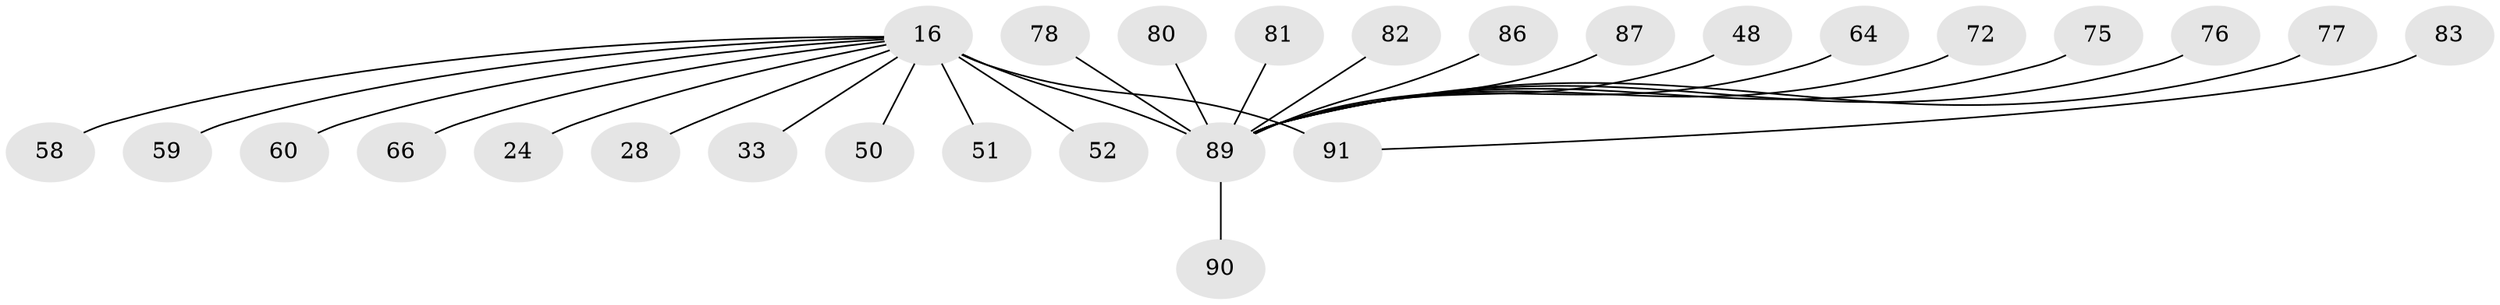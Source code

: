 // original degree distribution, {4: 0.054945054945054944, 28: 0.01098901098901099, 1: 0.5164835164835165, 7: 0.01098901098901099, 11: 0.01098901098901099, 8: 0.03296703296703297, 2: 0.2087912087912088, 6: 0.01098901098901099, 5: 0.02197802197802198, 3: 0.10989010989010989, 9: 0.01098901098901099}
// Generated by graph-tools (version 1.1) at 2025/51/03/04/25 21:51:16]
// undirected, 27 vertices, 26 edges
graph export_dot {
graph [start="1"]
  node [color=gray90,style=filled];
  16 [super="+2+3+15"];
  24;
  28;
  33;
  48;
  50 [super="+10"];
  51;
  52;
  58 [super="+57"];
  59;
  60 [super="+23"];
  64;
  66;
  72;
  75;
  76;
  77 [super="+44"];
  78;
  80 [super="+12"];
  81 [super="+17+19+62+68"];
  82;
  83;
  86 [super="+37+41+45+79"];
  87;
  89 [super="+61+65+38+14+85+73+11+34+39+43+46+47+54+55+56"];
  90;
  91 [super="+18+74+88"];
  16 -- 24;
  16 -- 66;
  16 -- 28;
  16 -- 33;
  16 -- 51;
  16 -- 52;
  16 -- 59;
  16 -- 91 [weight=4];
  16 -- 60;
  16 -- 50;
  16 -- 58;
  16 -- 89 [weight=16];
  48 -- 89 [weight=3];
  64 -- 89;
  72 -- 89;
  75 -- 89;
  76 -- 89;
  77 -- 89;
  78 -- 89;
  80 -- 89;
  81 -- 89 [weight=3];
  82 -- 89;
  83 -- 91;
  86 -- 89 [weight=2];
  87 -- 89;
  89 -- 90;
}
